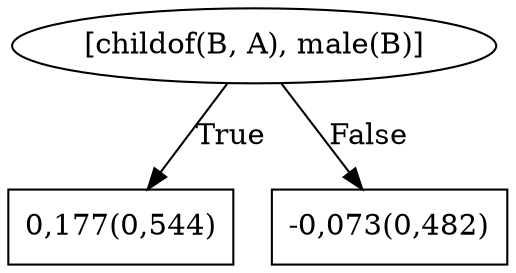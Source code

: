 digraph G{ 
1[label = "[childof(B, A), male(B)]"];
1 -> 2[label="True"];
1 -> 3[label="False"];
2[shape = box,label = "0,177(0,544)"];
3[shape = box,label = "-0,073(0,482)"];
}
